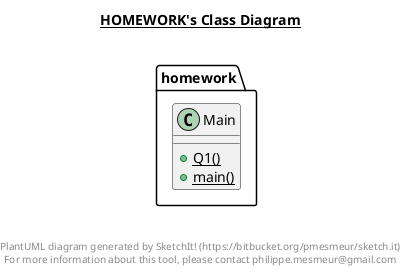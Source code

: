 @startuml

title __HOMEWORK's Class Diagram__\n

  namespace homework {
    class homework.Main {
        {static} + Q1()
        {static} + main()
    }
  }
  



right footer


PlantUML diagram generated by SketchIt! (https://bitbucket.org/pmesmeur/sketch.it)
For more information about this tool, please contact philippe.mesmeur@gmail.com
endfooter

@enduml
